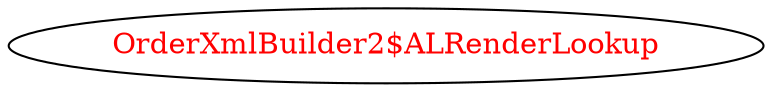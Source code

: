 digraph dependencyGraph {
 concentrate=true;
 ranksep="2.0";
 rankdir="LR"; 
 splines="ortho";
"OrderXmlBuilder2$ALRenderLookup" [fontcolor="red"];
}